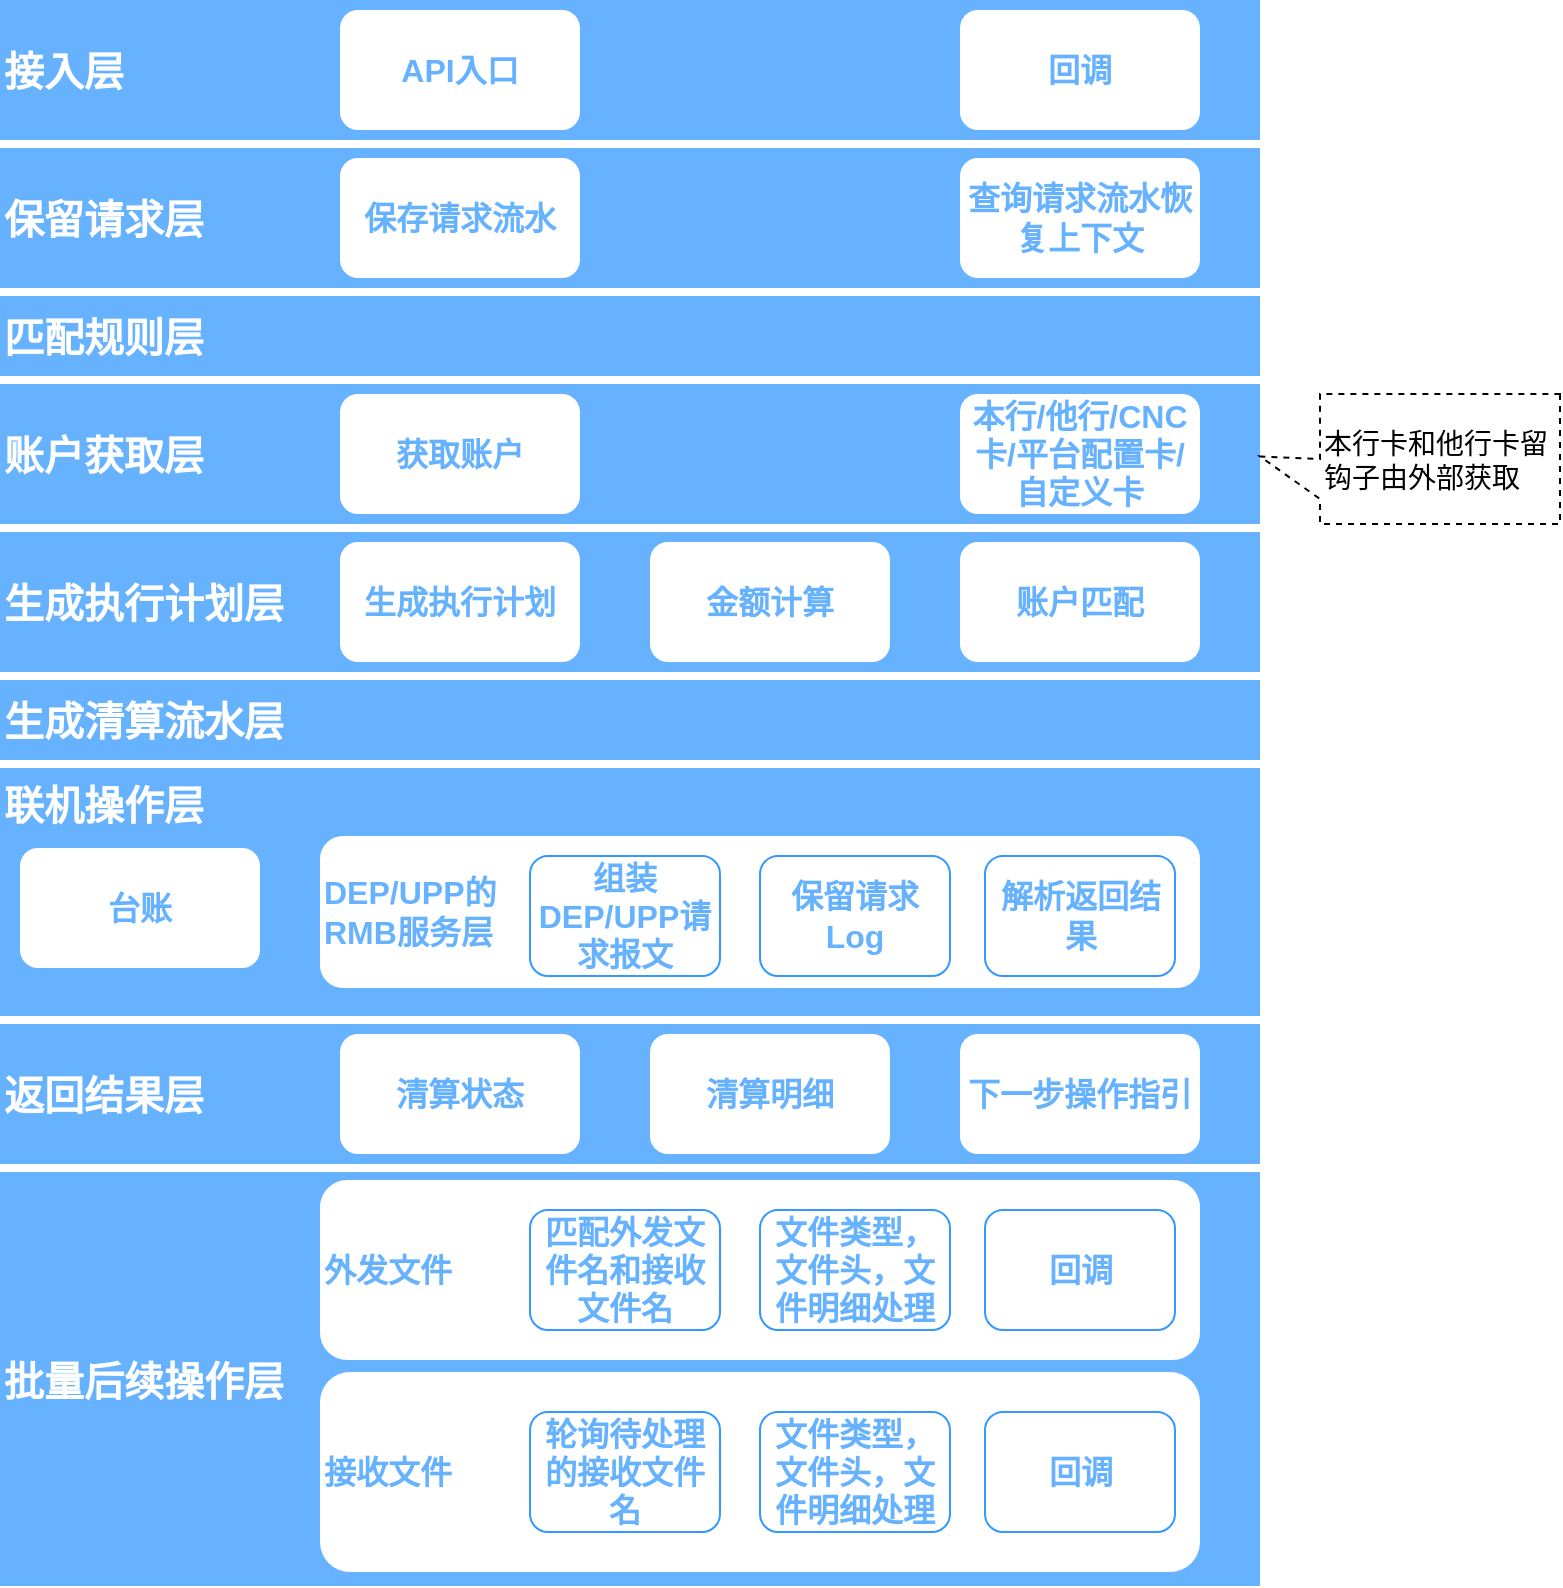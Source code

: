 <mxfile version="10.8.4" type="github"><diagram id="kjUhLuTlYEf19-uYpVck" name="Ã§Â¬Â¬ 1 Ã©Â¡Âµ"><mxGraphModel dx="1633" dy="822" grid="1" gridSize="10" guides="1" tooltips="1" connect="1" arrows="1" fold="1" page="1" pageScale="1" pageWidth="827" pageHeight="1169" math="0" shadow="0"><root><mxCell id="0"/><mxCell id="1" parent="0"/><mxCell id="1P6K6oFf8oCfgGA-prA9-4" value="联机操作层" style="rounded=0;whiteSpace=wrap;html=1;align=left;fillColor=#66B2FF;strokeColor=none;fontSize=20;fontStyle=1;fontColor=#ffffff;verticalAlign=top;" vertex="1" parent="1"><mxGeometry x="20" y="541" width="630" height="124" as="geometry"/></mxCell><mxCell id="H8eZMBbduY-FewTbX4_A-1" value="保留请求层" style="rounded=0;whiteSpace=wrap;html=1;align=left;fillColor=#66B2FF;strokeColor=none;fontFamily=Helvetica;fontSize=20;fontStyle=1;fontColor=#ffffff;" parent="1" vertex="1"><mxGeometry x="20" y="231" width="630" height="70" as="geometry"/></mxCell><mxCell id="H8eZMBbduY-FewTbX4_A-2" value="保存请求流水" style="rounded=1;whiteSpace=wrap;html=1;align=center;fontSize=16;strokeColor=none;fontColor=#66B2FF;fontStyle=1" parent="1" vertex="1"><mxGeometry x="190" y="236" width="120" height="60" as="geometry"/></mxCell><mxCell id="H8eZMBbduY-FewTbX4_A-3" value="查询请求流水恢复上下文" style="rounded=1;whiteSpace=wrap;html=1;align=center;fontSize=16;strokeColor=none;fontColor=#66B2FF;fontStyle=1" parent="1" vertex="1"><mxGeometry x="500" y="236" width="120" height="60" as="geometry"/></mxCell><mxCell id="H8eZMBbduY-FewTbX4_A-4" value="&lt;font style=&quot;font-size: 20px;&quot; color=&quot;#FFFFFF&quot;&gt;接入层&lt;/font&gt;" style="rounded=0;whiteSpace=wrap;html=1;align=left;fillColor=#66B2FF;strokeColor=none;fontFamily=Helvetica;fontSize=20;fontStyle=1;fontColor=#ffffff;" parent="1" vertex="1"><mxGeometry x="20" y="157" width="630" height="70" as="geometry"/></mxCell><mxCell id="H8eZMBbduY-FewTbX4_A-5" value="API入口" style="rounded=1;whiteSpace=wrap;html=1;align=center;fontSize=16;strokeColor=none;fontColor=#66B2FF;fontStyle=1" parent="1" vertex="1"><mxGeometry x="190" y="162" width="120" height="60" as="geometry"/></mxCell><mxCell id="H8eZMBbduY-FewTbX4_A-6" value="回调" style="rounded=1;whiteSpace=wrap;html=1;align=center;fontSize=16;strokeColor=none;fontColor=#66B2FF;fontStyle=1" parent="1" vertex="1"><mxGeometry x="500" y="162" width="120" height="60" as="geometry"/></mxCell><mxCell id="H8eZMBbduY-FewTbX4_A-7" value="&lt;font style=&quot;font-size: 20px&quot; color=&quot;#FFFFFF&quot;&gt;匹配规则层&lt;/font&gt;" style="rounded=0;whiteSpace=wrap;html=1;align=left;fillColor=#66B2FF;strokeColor=none;fontSize=20;fontStyle=1;fontColor=#ffffff;" parent="1" vertex="1"><mxGeometry x="20" y="305" width="630" height="40" as="geometry"/></mxCell><mxCell id="jm_BWGQIBMTPluMQ3C9E-2" value="&lt;font style=&quot;font-size: 20px&quot; color=&quot;#FFFFFF&quot;&gt;账户获取层&lt;/font&gt;" style="rounded=0;whiteSpace=wrap;html=1;align=left;fillColor=#66B2FF;strokeColor=none;fontSize=20;fontStyle=1;fontColor=#ffffff;" parent="1" vertex="1"><mxGeometry x="20" y="349" width="630" height="70" as="geometry"/></mxCell><mxCell id="jm_BWGQIBMTPluMQ3C9E-3" value="获取账户" style="rounded=1;whiteSpace=wrap;html=1;align=center;fontSize=16;strokeColor=none;fontColor=#66B2FF;fontStyle=1" parent="1" vertex="1"><mxGeometry x="190" y="354" width="120" height="60" as="geometry"/></mxCell><mxCell id="jm_BWGQIBMTPluMQ3C9E-4" value="本行/他行/CNC卡/平台配置卡/自定义卡" style="rounded=1;whiteSpace=wrap;html=1;align=center;fontSize=16;strokeColor=none;fontColor=#66B2FF;fontStyle=1" parent="1" vertex="1"><mxGeometry x="500" y="354" width="120" height="60" as="geometry"/></mxCell><mxCell id="jm_BWGQIBMTPluMQ3C9E-5" value="本行卡和他行卡留钩子由外部获取" style="shape=callout;whiteSpace=wrap;html=1;perimeter=calloutPerimeter;strokeColor=#000000;fillColor=none;fontFamily=Helvetica;fontSize=14;fontColor=#000000;align=left;direction=south;position2=0.48;dashed=1;" parent="1" vertex="1"><mxGeometry x="650" y="354" width="150" height="65" as="geometry"/></mxCell><mxCell id="jm_BWGQIBMTPluMQ3C9E-6" value="&lt;font style=&quot;font-size: 20px&quot; color=&quot;#FFFFFF&quot;&gt;生成执行计划层&lt;/font&gt;" style="rounded=0;whiteSpace=wrap;html=1;align=left;fillColor=#66B2FF;strokeColor=none;fontSize=20;fontStyle=1;fontColor=#ffffff;" parent="1" vertex="1"><mxGeometry x="20" y="423" width="630" height="70" as="geometry"/></mxCell><mxCell id="jm_BWGQIBMTPluMQ3C9E-7" value="生成执行计划" style="rounded=1;whiteSpace=wrap;html=1;align=center;fontSize=16;strokeColor=none;fontColor=#66B2FF;fontStyle=1" parent="1" vertex="1"><mxGeometry x="190" y="428" width="120" height="60" as="geometry"/></mxCell><mxCell id="jm_BWGQIBMTPluMQ3C9E-8" value="&lt;div&gt;账户匹配&lt;/div&gt;" style="rounded=1;whiteSpace=wrap;html=1;align=center;fontSize=16;strokeColor=none;fontColor=#66B2FF;fontStyle=1" parent="1" vertex="1"><mxGeometry x="500" y="428" width="120" height="60" as="geometry"/></mxCell><mxCell id="jm_BWGQIBMTPluMQ3C9E-9" value="&lt;div&gt;金额计算&lt;/div&gt;" style="rounded=1;whiteSpace=wrap;html=1;align=center;fontSize=16;strokeColor=none;fontColor=#66B2FF;fontStyle=1" parent="1" vertex="1"><mxGeometry x="345" y="428" width="120" height="60" as="geometry"/></mxCell><mxCell id="jm_BWGQIBMTPluMQ3C9E-10" value="&lt;font style=&quot;font-size: 20px&quot; color=&quot;#FFFFFF&quot;&gt;生成清算流水层&lt;/font&gt;" style="rounded=0;whiteSpace=wrap;html=1;align=left;fillColor=#66B2FF;strokeColor=none;fontSize=20;fontStyle=1;fontColor=#ffffff;" parent="1" vertex="1"><mxGeometry x="20" y="497" width="630" height="40" as="geometry"/></mxCell><mxCell id="1P6K6oFf8oCfgGA-prA9-6" value="台账" style="rounded=1;whiteSpace=wrap;html=1;align=center;fontSize=16;strokeColor=none;fontColor=#66B2FF;fontStyle=1" vertex="1" parent="1"><mxGeometry x="30" y="581" width="120" height="60" as="geometry"/></mxCell><mxCell id="1P6K6oFf8oCfgGA-prA9-8" value="&lt;div&gt;DEP/UPP的&lt;/div&gt;&lt;div&gt;RMB服务层&lt;/div&gt;" style="rounded=1;whiteSpace=wrap;html=1;align=left;fontSize=16;strokeColor=none;fontColor=#66B2FF;fontStyle=1" vertex="1" parent="1"><mxGeometry x="180" y="575" width="440" height="76" as="geometry"/></mxCell><mxCell id="1P6K6oFf8oCfgGA-prA9-10" value="组装DEP/UPP请求报文" style="rounded=1;whiteSpace=wrap;html=1;align=center;fontSize=16;strokeColor=#3399FF;fontColor=#66B2FF;fontStyle=1" vertex="1" parent="1"><mxGeometry x="285" y="585" width="95" height="60" as="geometry"/></mxCell><mxCell id="1P6K6oFf8oCfgGA-prA9-11" value="保留请求Log" style="rounded=1;whiteSpace=wrap;html=1;align=center;fontSize=16;strokeColor=#3399FF;fontColor=#66B2FF;fontStyle=1" vertex="1" parent="1"><mxGeometry x="400" y="585" width="95" height="60" as="geometry"/></mxCell><mxCell id="1P6K6oFf8oCfgGA-prA9-12" value="解析返回结果" style="rounded=1;whiteSpace=wrap;html=1;align=center;fontSize=16;strokeColor=#3399FF;fontColor=#66B2FF;fontStyle=1" vertex="1" parent="1"><mxGeometry x="512.5" y="585" width="95" height="60" as="geometry"/></mxCell><mxCell id="1P6K6oFf8oCfgGA-prA9-13" value="批量后续操作层" style="rounded=0;whiteSpace=wrap;html=1;align=left;fillColor=#66B2FF;strokeColor=none;fontSize=20;fontStyle=1;fontColor=#ffffff;verticalAlign=middle;" vertex="1" parent="1"><mxGeometry x="20" y="743" width="630" height="207" as="geometry"/></mxCell><mxCell id="1P6K6oFf8oCfgGA-prA9-16" value="返回结果层" style="rounded=0;whiteSpace=wrap;html=1;align=left;fillColor=#66B2FF;strokeColor=none;fontFamily=Helvetica;fontSize=20;fontStyle=1;fontColor=#ffffff;" vertex="1" parent="1"><mxGeometry x="20" y="669" width="630" height="70" as="geometry"/></mxCell><mxCell id="1P6K6oFf8oCfgGA-prA9-17" value="清算状态" style="rounded=1;whiteSpace=wrap;html=1;align=center;fontSize=16;strokeColor=none;fontColor=#66B2FF;fontStyle=1" vertex="1" parent="1"><mxGeometry x="190" y="674" width="120" height="60" as="geometry"/></mxCell><mxCell id="1P6K6oFf8oCfgGA-prA9-19" value="清算明细" style="rounded=1;whiteSpace=wrap;html=1;align=center;fontSize=16;strokeColor=none;fontColor=#66B2FF;fontStyle=1" vertex="1" parent="1"><mxGeometry x="345" y="674" width="120" height="60" as="geometry"/></mxCell><mxCell id="1P6K6oFf8oCfgGA-prA9-20" value="下一步操作指引" style="rounded=1;whiteSpace=wrap;html=1;align=center;fontSize=16;strokeColor=none;fontColor=#66B2FF;fontStyle=1" vertex="1" parent="1"><mxGeometry x="500" y="674" width="120" height="60" as="geometry"/></mxCell><mxCell id="1P6K6oFf8oCfgGA-prA9-21" value="&lt;div&gt;外发文件&lt;/div&gt;" style="rounded=1;whiteSpace=wrap;html=1;align=left;fontSize=16;strokeColor=none;fontColor=#66B2FF;fontStyle=1" vertex="1" parent="1"><mxGeometry x="180" y="747" width="440" height="90" as="geometry"/></mxCell><mxCell id="1P6K6oFf8oCfgGA-prA9-23" value="&lt;div&gt;接收文件&lt;/div&gt;" style="rounded=1;whiteSpace=wrap;html=1;align=left;fontSize=16;strokeColor=none;fontColor=#66B2FF;fontStyle=1" vertex="1" parent="1"><mxGeometry x="180" y="843" width="440" height="100" as="geometry"/></mxCell><mxCell id="1P6K6oFf8oCfgGA-prA9-24" value="匹配外发文件名和接收文件名" style="rounded=1;whiteSpace=wrap;html=1;align=center;fontSize=16;strokeColor=#3399FF;fontColor=#66B2FF;fontStyle=1" vertex="1" parent="1"><mxGeometry x="285" y="762" width="95" height="60" as="geometry"/></mxCell><mxCell id="1P6K6oFf8oCfgGA-prA9-25" value="文件类型，文件头，文件明细处理" style="rounded=1;whiteSpace=wrap;html=1;align=center;fontSize=16;strokeColor=#3399FF;fontColor=#66B2FF;fontStyle=1" vertex="1" parent="1"><mxGeometry x="400" y="762" width="95" height="60" as="geometry"/></mxCell><mxCell id="1P6K6oFf8oCfgGA-prA9-26" value="回调" style="rounded=1;whiteSpace=wrap;html=1;align=center;fontSize=16;strokeColor=#3399FF;fontColor=#66B2FF;fontStyle=1" vertex="1" parent="1"><mxGeometry x="512.5" y="762" width="95" height="60" as="geometry"/></mxCell><mxCell id="1P6K6oFf8oCfgGA-prA9-27" value="轮询待处理的接收文件名" style="rounded=1;whiteSpace=wrap;html=1;align=center;fontSize=16;strokeColor=#3399FF;fontColor=#66B2FF;fontStyle=1" vertex="1" parent="1"><mxGeometry x="285" y="863" width="95" height="60" as="geometry"/></mxCell><mxCell id="1P6K6oFf8oCfgGA-prA9-28" value="文件类型，文件头，文件明细处理" style="rounded=1;whiteSpace=wrap;html=1;align=center;fontSize=16;strokeColor=#3399FF;fontColor=#66B2FF;fontStyle=1" vertex="1" parent="1"><mxGeometry x="400" y="863" width="95" height="60" as="geometry"/></mxCell><mxCell id="1P6K6oFf8oCfgGA-prA9-29" value="回调" style="rounded=1;whiteSpace=wrap;html=1;align=center;fontSize=16;strokeColor=#3399FF;fontColor=#66B2FF;fontStyle=1" vertex="1" parent="1"><mxGeometry x="512.5" y="863" width="95" height="60" as="geometry"/></mxCell></root></mxGraphModel></diagram></mxfile>